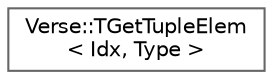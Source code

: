 digraph "Graphical Class Hierarchy"
{
 // INTERACTIVE_SVG=YES
 // LATEX_PDF_SIZE
  bgcolor="transparent";
  edge [fontname=Helvetica,fontsize=10,labelfontname=Helvetica,labelfontsize=10];
  node [fontname=Helvetica,fontsize=10,shape=box,height=0.2,width=0.4];
  rankdir="LR";
  Node0 [id="Node000000",label="Verse::TGetTupleElem\l\< Idx, Type \>",height=0.2,width=0.4,color="grey40", fillcolor="white", style="filled",URL="$d5/d94/structVerse_1_1TGetTupleElem.html",tooltip=" "];
}
